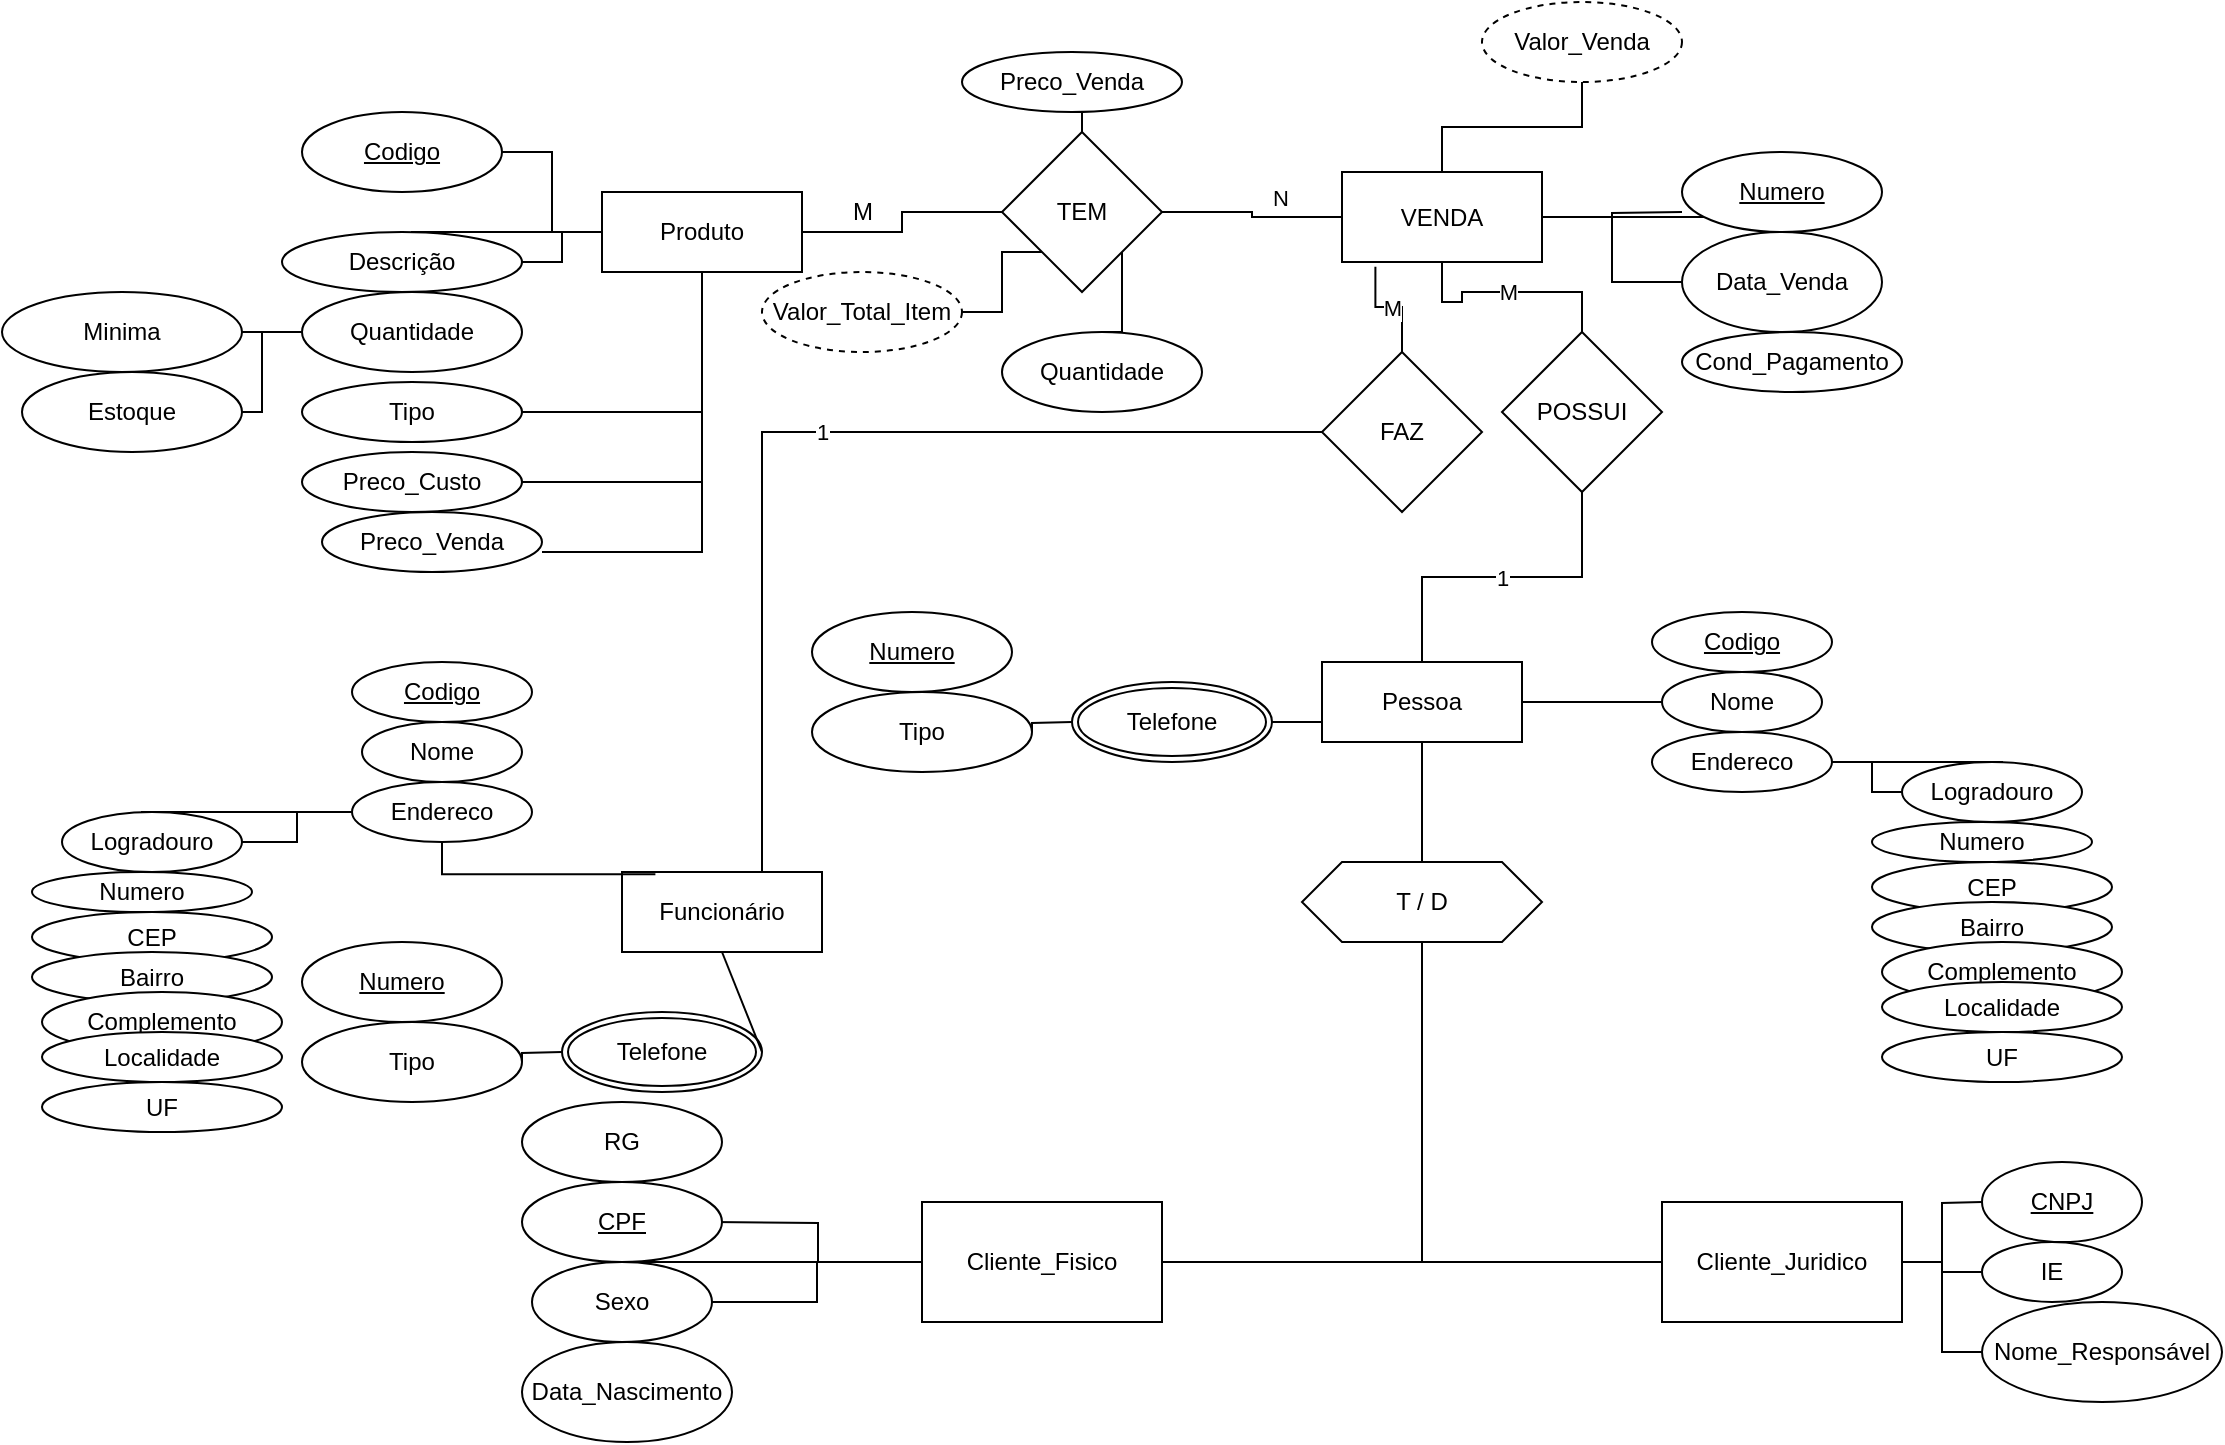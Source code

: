 <mxfile version="21.1.2" type="device">
  <diagram id="R2lEEEUBdFMjLlhIrx00" name="Page-1">
    <mxGraphModel dx="2524" dy="884" grid="1" gridSize="10" guides="1" tooltips="1" connect="1" arrows="1" fold="1" page="1" pageScale="1" pageWidth="850" pageHeight="1100" math="0" shadow="0" extFonts="Permanent Marker^https://fonts.googleapis.com/css?family=Permanent+Marker">
      <root>
        <mxCell id="0" />
        <mxCell id="1" parent="0" />
        <mxCell id="wqCdJsoowJ3V9zjdZBN9-13" value="" style="edgeStyle=orthogonalEdgeStyle;rounded=0;orthogonalLoop=1;jettySize=auto;html=1;endArrow=none;endFill=0;" parent="1" source="wqCdJsoowJ3V9zjdZBN9-6" target="wqCdJsoowJ3V9zjdZBN9-12" edge="1">
          <mxGeometry relative="1" as="geometry" />
        </mxCell>
        <mxCell id="wqCdJsoowJ3V9zjdZBN9-76" value="" style="edgeStyle=orthogonalEdgeStyle;rounded=0;orthogonalLoop=1;jettySize=auto;html=1;endArrow=none;endFill=0;" parent="1" source="wqCdJsoowJ3V9zjdZBN9-6" target="wqCdJsoowJ3V9zjdZBN9-75" edge="1">
          <mxGeometry relative="1" as="geometry" />
        </mxCell>
        <mxCell id="wqCdJsoowJ3V9zjdZBN9-137" value="1" style="edgeStyle=orthogonalEdgeStyle;rounded=0;orthogonalLoop=1;jettySize=auto;html=1;endArrow=none;endFill=0;" parent="1" source="wqCdJsoowJ3V9zjdZBN9-6" target="wqCdJsoowJ3V9zjdZBN9-136" edge="1">
          <mxGeometry relative="1" as="geometry" />
        </mxCell>
        <mxCell id="wqCdJsoowJ3V9zjdZBN9-6" value="Pessoa" style="whiteSpace=wrap;html=1;align=center;" parent="1" vertex="1">
          <mxGeometry x="350" y="350" width="100" height="40" as="geometry" />
        </mxCell>
        <mxCell id="wqCdJsoowJ3V9zjdZBN9-58" value="" style="edgeStyle=orthogonalEdgeStyle;rounded=0;orthogonalLoop=1;jettySize=auto;html=1;endArrow=none;endFill=0;" parent="1" source="wqCdJsoowJ3V9zjdZBN9-7" edge="1">
          <mxGeometry relative="1" as="geometry">
            <mxPoint x="45" y="630" as="targetPoint" />
          </mxGeometry>
        </mxCell>
        <mxCell id="wqCdJsoowJ3V9zjdZBN9-60" value="" style="edgeStyle=orthogonalEdgeStyle;rounded=0;orthogonalLoop=1;jettySize=auto;html=1;endArrow=none;endFill=0;" parent="1" source="wqCdJsoowJ3V9zjdZBN9-7" target="wqCdJsoowJ3V9zjdZBN9-59" edge="1">
          <mxGeometry relative="1" as="geometry" />
        </mxCell>
        <mxCell id="wqCdJsoowJ3V9zjdZBN9-62" value="" style="edgeStyle=orthogonalEdgeStyle;rounded=0;orthogonalLoop=1;jettySize=auto;html=1;endArrow=none;endFill=0;" parent="1" source="wqCdJsoowJ3V9zjdZBN9-7" target="wqCdJsoowJ3V9zjdZBN9-61" edge="1">
          <mxGeometry relative="1" as="geometry" />
        </mxCell>
        <mxCell id="wqCdJsoowJ3V9zjdZBN9-63" value="" style="edgeStyle=orthogonalEdgeStyle;rounded=0;orthogonalLoop=1;jettySize=auto;html=1;endArrow=none;endFill=0;" parent="1" source="wqCdJsoowJ3V9zjdZBN9-7" target="wqCdJsoowJ3V9zjdZBN9-61" edge="1">
          <mxGeometry relative="1" as="geometry" />
        </mxCell>
        <mxCell id="wqCdJsoowJ3V9zjdZBN9-65" value="" style="edgeStyle=orthogonalEdgeStyle;rounded=0;orthogonalLoop=1;jettySize=auto;html=1;endArrow=none;endFill=0;" parent="1" source="wqCdJsoowJ3V9zjdZBN9-7" target="wqCdJsoowJ3V9zjdZBN9-64" edge="1">
          <mxGeometry relative="1" as="geometry" />
        </mxCell>
        <mxCell id="wqCdJsoowJ3V9zjdZBN9-7" value="Cliente_Fisico" style="whiteSpace=wrap;html=1;" parent="1" vertex="1">
          <mxGeometry x="150" y="620" width="120" height="60" as="geometry" />
        </mxCell>
        <mxCell id="wqCdJsoowJ3V9zjdZBN9-68" value="" style="edgeStyle=orthogonalEdgeStyle;rounded=0;orthogonalLoop=1;jettySize=auto;html=1;endArrow=none;endFill=0;" parent="1" source="wqCdJsoowJ3V9zjdZBN9-9" edge="1">
          <mxGeometry relative="1" as="geometry">
            <mxPoint x="680" y="620" as="targetPoint" />
          </mxGeometry>
        </mxCell>
        <mxCell id="wqCdJsoowJ3V9zjdZBN9-70" value="" style="edgeStyle=orthogonalEdgeStyle;rounded=0;orthogonalLoop=1;jettySize=auto;html=1;endArrow=none;endFill=0;" parent="1" source="wqCdJsoowJ3V9zjdZBN9-9" target="wqCdJsoowJ3V9zjdZBN9-69" edge="1">
          <mxGeometry relative="1" as="geometry" />
        </mxCell>
        <mxCell id="wqCdJsoowJ3V9zjdZBN9-72" value="" style="edgeStyle=orthogonalEdgeStyle;rounded=0;orthogonalLoop=1;jettySize=auto;html=1;endArrow=none;endFill=0;" parent="1" source="wqCdJsoowJ3V9zjdZBN9-9" target="wqCdJsoowJ3V9zjdZBN9-71" edge="1">
          <mxGeometry relative="1" as="geometry" />
        </mxCell>
        <mxCell id="wqCdJsoowJ3V9zjdZBN9-9" value="Cliente_Juridico" style="whiteSpace=wrap;html=1;" parent="1" vertex="1">
          <mxGeometry x="520" y="620" width="120" height="60" as="geometry" />
        </mxCell>
        <mxCell id="wqCdJsoowJ3V9zjdZBN9-12" value="Nome" style="ellipse;whiteSpace=wrap;html=1;" parent="1" vertex="1">
          <mxGeometry x="520" y="355" width="80" height="30" as="geometry" />
        </mxCell>
        <mxCell id="wqCdJsoowJ3V9zjdZBN9-15" value="Codigo" style="ellipse;whiteSpace=wrap;html=1;align=center;fontStyle=4;" parent="1" vertex="1">
          <mxGeometry x="515" y="325" width="90" height="30" as="geometry" />
        </mxCell>
        <mxCell id="wqCdJsoowJ3V9zjdZBN9-17" value="" style="edgeStyle=orthogonalEdgeStyle;rounded=0;orthogonalLoop=1;jettySize=auto;html=1;endArrow=none;endFill=0;" parent="1" source="wqCdJsoowJ3V9zjdZBN9-14" target="wqCdJsoowJ3V9zjdZBN9-16" edge="1">
          <mxGeometry relative="1" as="geometry" />
        </mxCell>
        <mxCell id="wqCdJsoowJ3V9zjdZBN9-19" value="" style="edgeStyle=orthogonalEdgeStyle;rounded=0;orthogonalLoop=1;jettySize=auto;html=1;endArrow=none;endFill=0;" parent="1" source="wqCdJsoowJ3V9zjdZBN9-14" target="wqCdJsoowJ3V9zjdZBN9-18" edge="1">
          <mxGeometry relative="1" as="geometry" />
        </mxCell>
        <mxCell id="wqCdJsoowJ3V9zjdZBN9-21" value="" style="edgeStyle=orthogonalEdgeStyle;rounded=0;orthogonalLoop=1;jettySize=auto;html=1;endArrow=none;endFill=0;" parent="1" source="wqCdJsoowJ3V9zjdZBN9-14" target="wqCdJsoowJ3V9zjdZBN9-20" edge="1">
          <mxGeometry relative="1" as="geometry" />
        </mxCell>
        <mxCell id="wqCdJsoowJ3V9zjdZBN9-23" value="" style="edgeStyle=orthogonalEdgeStyle;rounded=0;orthogonalLoop=1;jettySize=auto;html=1;endArrow=none;endFill=0;" parent="1" source="wqCdJsoowJ3V9zjdZBN9-14" target="wqCdJsoowJ3V9zjdZBN9-22" edge="1">
          <mxGeometry relative="1" as="geometry" />
        </mxCell>
        <mxCell id="wqCdJsoowJ3V9zjdZBN9-25" value="" style="edgeStyle=orthogonalEdgeStyle;rounded=0;orthogonalLoop=1;jettySize=auto;html=1;endArrow=none;endFill=0;" parent="1" source="wqCdJsoowJ3V9zjdZBN9-14" target="wqCdJsoowJ3V9zjdZBN9-24" edge="1">
          <mxGeometry relative="1" as="geometry" />
        </mxCell>
        <mxCell id="wqCdJsoowJ3V9zjdZBN9-27" value="" style="edgeStyle=orthogonalEdgeStyle;rounded=0;orthogonalLoop=1;jettySize=auto;html=1;endArrow=none;endFill=0;" parent="1" source="wqCdJsoowJ3V9zjdZBN9-14" target="wqCdJsoowJ3V9zjdZBN9-26" edge="1">
          <mxGeometry relative="1" as="geometry" />
        </mxCell>
        <mxCell id="wqCdJsoowJ3V9zjdZBN9-29" value="" style="edgeStyle=orthogonalEdgeStyle;rounded=0;orthogonalLoop=1;jettySize=auto;html=1;endArrow=none;endFill=0;" parent="1" source="wqCdJsoowJ3V9zjdZBN9-14" target="wqCdJsoowJ3V9zjdZBN9-28" edge="1">
          <mxGeometry relative="1" as="geometry" />
        </mxCell>
        <mxCell id="wqCdJsoowJ3V9zjdZBN9-30" style="edgeStyle=orthogonalEdgeStyle;rounded=0;orthogonalLoop=1;jettySize=auto;html=1;exitX=0.5;exitY=0;exitDx=0;exitDy=0;endArrow=none;endFill=0;" parent="1" source="wqCdJsoowJ3V9zjdZBN9-14" edge="1">
          <mxGeometry relative="1" as="geometry">
            <mxPoint x="570" y="390" as="targetPoint" />
          </mxGeometry>
        </mxCell>
        <mxCell id="wqCdJsoowJ3V9zjdZBN9-14" value="Endereco" style="ellipse;whiteSpace=wrap;html=1;" parent="1" vertex="1">
          <mxGeometry x="515" y="385" width="90" height="30" as="geometry" />
        </mxCell>
        <mxCell id="wqCdJsoowJ3V9zjdZBN9-16" value="Logradouro" style="ellipse;whiteSpace=wrap;html=1;" parent="1" vertex="1">
          <mxGeometry x="640" y="400" width="90" height="30" as="geometry" />
        </mxCell>
        <mxCell id="wqCdJsoowJ3V9zjdZBN9-18" value="Numero" style="ellipse;whiteSpace=wrap;html=1;" parent="1" vertex="1">
          <mxGeometry x="625" y="430" width="110" height="20" as="geometry" />
        </mxCell>
        <mxCell id="wqCdJsoowJ3V9zjdZBN9-20" value="CEP" style="ellipse;whiteSpace=wrap;html=1;" parent="1" vertex="1">
          <mxGeometry x="625" y="450" width="120" height="25" as="geometry" />
        </mxCell>
        <mxCell id="wqCdJsoowJ3V9zjdZBN9-22" value="Bairro" style="ellipse;whiteSpace=wrap;html=1;" parent="1" vertex="1">
          <mxGeometry x="625" y="470" width="120" height="25" as="geometry" />
        </mxCell>
        <mxCell id="wqCdJsoowJ3V9zjdZBN9-24" value="Complemento" style="ellipse;whiteSpace=wrap;html=1;" parent="1" vertex="1">
          <mxGeometry x="630" y="490" width="120" height="30" as="geometry" />
        </mxCell>
        <mxCell id="wqCdJsoowJ3V9zjdZBN9-26" value="Localidade" style="ellipse;whiteSpace=wrap;html=1;" parent="1" vertex="1">
          <mxGeometry x="630" y="510" width="120" height="25" as="geometry" />
        </mxCell>
        <mxCell id="wqCdJsoowJ3V9zjdZBN9-28" value="UF" style="ellipse;whiteSpace=wrap;html=1;" parent="1" vertex="1">
          <mxGeometry x="630" y="535" width="120" height="25" as="geometry" />
        </mxCell>
        <mxCell id="wqCdJsoowJ3V9zjdZBN9-41" value="Telefone" style="ellipse;shape=doubleEllipse;margin=3;whiteSpace=wrap;html=1;align=center;" parent="1" vertex="1">
          <mxGeometry x="225" y="360" width="100" height="40" as="geometry" />
        </mxCell>
        <mxCell id="wqCdJsoowJ3V9zjdZBN9-47" value="" style="endArrow=none;html=1;rounded=0;entryX=0;entryY=0.75;entryDx=0;entryDy=0;exitX=1;exitY=0.5;exitDx=0;exitDy=0;" parent="1" source="wqCdJsoowJ3V9zjdZBN9-41" target="wqCdJsoowJ3V9zjdZBN9-6" edge="1">
          <mxGeometry relative="1" as="geometry">
            <mxPoint x="300" y="570" as="sourcePoint" />
            <mxPoint x="460" y="570" as="targetPoint" />
          </mxGeometry>
        </mxCell>
        <mxCell id="wqCdJsoowJ3V9zjdZBN9-48" value="" style="edgeStyle=orthogonalEdgeStyle;rounded=0;orthogonalLoop=1;jettySize=auto;html=1;endArrow=none;endFill=0;startArrow=none;" parent="1" source="wqCdJsoowJ3V9zjdZBN9-55" edge="1">
          <mxGeometry relative="1" as="geometry">
            <mxPoint x="225" y="380" as="sourcePoint" />
            <mxPoint x="150" y="375" as="targetPoint" />
          </mxGeometry>
        </mxCell>
        <mxCell id="wqCdJsoowJ3V9zjdZBN9-52" value="Tipo" style="ellipse;whiteSpace=wrap;html=1;" parent="1" vertex="1">
          <mxGeometry x="95" y="365" width="110" height="40" as="geometry" />
        </mxCell>
        <mxCell id="wqCdJsoowJ3V9zjdZBN9-54" value="" style="edgeStyle=orthogonalEdgeStyle;rounded=0;orthogonalLoop=1;jettySize=auto;html=1;endArrow=none;endFill=0;" parent="1" target="wqCdJsoowJ3V9zjdZBN9-52" edge="1">
          <mxGeometry relative="1" as="geometry">
            <mxPoint x="225" y="380" as="sourcePoint" />
            <mxPoint x="150" y="375" as="targetPoint" />
          </mxGeometry>
        </mxCell>
        <mxCell id="wqCdJsoowJ3V9zjdZBN9-56" value="" style="edgeStyle=orthogonalEdgeStyle;rounded=0;orthogonalLoop=1;jettySize=auto;html=1;endArrow=none;endFill=0;startArrow=none;" parent="1" source="wqCdJsoowJ3V9zjdZBN9-52" target="wqCdJsoowJ3V9zjdZBN9-55" edge="1">
          <mxGeometry relative="1" as="geometry">
            <mxPoint x="150" y="365" as="sourcePoint" />
            <mxPoint x="150" y="375" as="targetPoint" />
          </mxGeometry>
        </mxCell>
        <mxCell id="wqCdJsoowJ3V9zjdZBN9-55" value="Numero" style="ellipse;whiteSpace=wrap;html=1;align=center;fontStyle=4;" parent="1" vertex="1">
          <mxGeometry x="95" y="325" width="100" height="40" as="geometry" />
        </mxCell>
        <mxCell id="wqCdJsoowJ3V9zjdZBN9-59" value="Data_Nascimento" style="ellipse;whiteSpace=wrap;html=1;" parent="1" vertex="1">
          <mxGeometry x="-50" y="690" width="105" height="50" as="geometry" />
        </mxCell>
        <mxCell id="wqCdJsoowJ3V9zjdZBN9-61" value="RG" style="ellipse;whiteSpace=wrap;html=1;" parent="1" vertex="1">
          <mxGeometry x="-50" y="570" width="100" height="40" as="geometry" />
        </mxCell>
        <mxCell id="wqCdJsoowJ3V9zjdZBN9-64" value="Sexo" style="ellipse;whiteSpace=wrap;html=1;" parent="1" vertex="1">
          <mxGeometry x="-45" y="650" width="90" height="40" as="geometry" />
        </mxCell>
        <mxCell id="wqCdJsoowJ3V9zjdZBN9-66" value="CPF" style="ellipse;whiteSpace=wrap;html=1;align=center;fontStyle=4;" parent="1" vertex="1">
          <mxGeometry x="-50" y="610" width="100" height="40" as="geometry" />
        </mxCell>
        <mxCell id="wqCdJsoowJ3V9zjdZBN9-69" value="IE" style="ellipse;whiteSpace=wrap;html=1;" parent="1" vertex="1">
          <mxGeometry x="680" y="640" width="70" height="30" as="geometry" />
        </mxCell>
        <mxCell id="wqCdJsoowJ3V9zjdZBN9-71" value="Nome_Responsável" style="ellipse;whiteSpace=wrap;html=1;" parent="1" vertex="1">
          <mxGeometry x="680" y="670" width="120" height="50" as="geometry" />
        </mxCell>
        <mxCell id="wqCdJsoowJ3V9zjdZBN9-74" value="CNPJ" style="ellipse;whiteSpace=wrap;html=1;align=center;fontStyle=4;" parent="1" vertex="1">
          <mxGeometry x="680" y="600" width="80" height="40" as="geometry" />
        </mxCell>
        <mxCell id="wqCdJsoowJ3V9zjdZBN9-75" value="T / D" style="shape=hexagon;perimeter=hexagonPerimeter2;whiteSpace=wrap;html=1;fixedSize=1;" parent="1" vertex="1">
          <mxGeometry x="340" y="450" width="120" height="40" as="geometry" />
        </mxCell>
        <mxCell id="wqCdJsoowJ3V9zjdZBN9-77" value="" style="edgeStyle=orthogonalEdgeStyle;rounded=0;orthogonalLoop=1;jettySize=auto;html=1;endArrow=none;endFill=0;entryX=0.5;entryY=1;entryDx=0;entryDy=0;exitX=1;exitY=0.5;exitDx=0;exitDy=0;" parent="1" source="wqCdJsoowJ3V9zjdZBN9-7" target="wqCdJsoowJ3V9zjdZBN9-75" edge="1">
          <mxGeometry relative="1" as="geometry">
            <mxPoint x="410" y="400" as="sourcePoint" />
            <mxPoint x="410" y="460" as="targetPoint" />
          </mxGeometry>
        </mxCell>
        <mxCell id="wqCdJsoowJ3V9zjdZBN9-78" value="" style="edgeStyle=orthogonalEdgeStyle;rounded=0;orthogonalLoop=1;jettySize=auto;html=1;endArrow=none;endFill=0;entryX=0;entryY=0.5;entryDx=0;entryDy=0;exitX=0.5;exitY=1;exitDx=0;exitDy=0;" parent="1" source="wqCdJsoowJ3V9zjdZBN9-75" target="wqCdJsoowJ3V9zjdZBN9-9" edge="1">
          <mxGeometry relative="1" as="geometry">
            <mxPoint x="420" y="410" as="sourcePoint" />
            <mxPoint x="420" y="470" as="targetPoint" />
          </mxGeometry>
        </mxCell>
        <mxCell id="wqCdJsoowJ3V9zjdZBN9-81" value="" style="edgeStyle=orthogonalEdgeStyle;rounded=0;orthogonalLoop=1;jettySize=auto;html=1;endArrow=none;endFill=0;" parent="1" source="wqCdJsoowJ3V9zjdZBN9-79" edge="1">
          <mxGeometry relative="1" as="geometry">
            <mxPoint x="530" y="125" as="targetPoint" />
          </mxGeometry>
        </mxCell>
        <mxCell id="wqCdJsoowJ3V9zjdZBN9-83" value="" style="edgeStyle=orthogonalEdgeStyle;rounded=0;orthogonalLoop=1;jettySize=auto;html=1;endArrow=none;endFill=0;" parent="1" source="wqCdJsoowJ3V9zjdZBN9-79" target="wqCdJsoowJ3V9zjdZBN9-82" edge="1">
          <mxGeometry relative="1" as="geometry" />
        </mxCell>
        <mxCell id="wqCdJsoowJ3V9zjdZBN9-86" value="" style="edgeStyle=orthogonalEdgeStyle;rounded=0;orthogonalLoop=1;jettySize=auto;html=1;endArrow=none;endFill=0;" parent="1" source="wqCdJsoowJ3V9zjdZBN9-79" target="wqCdJsoowJ3V9zjdZBN9-85" edge="1">
          <mxGeometry relative="1" as="geometry" />
        </mxCell>
        <mxCell id="wqCdJsoowJ3V9zjdZBN9-104" value="N&lt;br&gt;" style="edgeStyle=orthogonalEdgeStyle;rounded=0;orthogonalLoop=1;jettySize=auto;html=1;endArrow=none;endFill=0;" parent="1" source="wqCdJsoowJ3V9zjdZBN9-79" target="wqCdJsoowJ3V9zjdZBN9-103" edge="1">
          <mxGeometry x="-0.333" y="-10" relative="1" as="geometry">
            <mxPoint as="offset" />
          </mxGeometry>
        </mxCell>
        <mxCell id="wqCdJsoowJ3V9zjdZBN9-79" value="VENDA" style="whiteSpace=wrap;html=1;align=center;" parent="1" vertex="1">
          <mxGeometry x="360" y="105" width="100" height="45" as="geometry" />
        </mxCell>
        <mxCell id="wqCdJsoowJ3V9zjdZBN9-82" value="Data_Venda" style="ellipse;whiteSpace=wrap;html=1;" parent="1" vertex="1">
          <mxGeometry x="530" y="135" width="100" height="50" as="geometry" />
        </mxCell>
        <mxCell id="wqCdJsoowJ3V9zjdZBN9-84" value="Numero" style="ellipse;whiteSpace=wrap;html=1;align=center;fontStyle=4;" parent="1" vertex="1">
          <mxGeometry x="530" y="95" width="100" height="40" as="geometry" />
        </mxCell>
        <mxCell id="wqCdJsoowJ3V9zjdZBN9-85" value="Cond_Pagamento" style="ellipse;whiteSpace=wrap;html=1;" parent="1" vertex="1">
          <mxGeometry x="530" y="185" width="110" height="30" as="geometry" />
        </mxCell>
        <mxCell id="wqCdJsoowJ3V9zjdZBN9-102" value="" style="edgeStyle=orthogonalEdgeStyle;rounded=0;orthogonalLoop=1;jettySize=auto;html=1;endArrow=none;endFill=0;exitX=1;exitY=1;exitDx=0;exitDy=0;" parent="1" source="wqCdJsoowJ3V9zjdZBN9-103" target="wqCdJsoowJ3V9zjdZBN9-101" edge="1">
          <mxGeometry relative="1" as="geometry" />
        </mxCell>
        <mxCell id="wqCdJsoowJ3V9zjdZBN9-97" value="" style="edgeStyle=orthogonalEdgeStyle;rounded=0;orthogonalLoop=1;jettySize=auto;html=1;endArrow=none;endFill=0;" parent="1" source="wqCdJsoowJ3V9zjdZBN9-95" target="wqCdJsoowJ3V9zjdZBN9-98" edge="1">
          <mxGeometry relative="1" as="geometry">
            <mxPoint x="280" y="125" as="targetPoint" />
          </mxGeometry>
        </mxCell>
        <mxCell id="wqCdJsoowJ3V9zjdZBN9-100" value="" style="edgeStyle=orthogonalEdgeStyle;rounded=0;orthogonalLoop=1;jettySize=auto;html=1;endArrow=none;endFill=0;" parent="1" source="wqCdJsoowJ3V9zjdZBN9-95" target="wqCdJsoowJ3V9zjdZBN9-99" edge="1">
          <mxGeometry relative="1" as="geometry" />
        </mxCell>
        <mxCell id="wqCdJsoowJ3V9zjdZBN9-108" value="" style="edgeStyle=orthogonalEdgeStyle;rounded=0;orthogonalLoop=1;jettySize=auto;html=1;endArrow=none;endFill=0;" parent="1" source="wqCdJsoowJ3V9zjdZBN9-95" target="wqCdJsoowJ3V9zjdZBN9-107" edge="1">
          <mxGeometry relative="1" as="geometry" />
        </mxCell>
        <mxCell id="wqCdJsoowJ3V9zjdZBN9-114" value="" style="edgeStyle=orthogonalEdgeStyle;rounded=0;orthogonalLoop=1;jettySize=auto;html=1;endArrow=none;endFill=0;" parent="1" source="wqCdJsoowJ3V9zjdZBN9-95" target="wqCdJsoowJ3V9zjdZBN9-113" edge="1">
          <mxGeometry relative="1" as="geometry">
            <Array as="points">
              <mxPoint x="40" y="225" />
              <mxPoint x="-65" y="225" />
            </Array>
          </mxGeometry>
        </mxCell>
        <mxCell id="wqCdJsoowJ3V9zjdZBN9-95" value="Produto" style="whiteSpace=wrap;html=1;align=center;" parent="1" vertex="1">
          <mxGeometry x="-10" y="115" width="100" height="40" as="geometry" />
        </mxCell>
        <mxCell id="wqCdJsoowJ3V9zjdZBN9-98" value="Codigo" style="ellipse;whiteSpace=wrap;html=1;align=center;fontStyle=4;" parent="1" vertex="1">
          <mxGeometry x="-160" y="75" width="100" height="40" as="geometry" />
        </mxCell>
        <mxCell id="wqCdJsoowJ3V9zjdZBN9-99" value="Descrição" style="ellipse;whiteSpace=wrap;html=1;" parent="1" vertex="1">
          <mxGeometry x="-170" y="135" width="120" height="30" as="geometry" />
        </mxCell>
        <mxCell id="wqCdJsoowJ3V9zjdZBN9-101" value="Quantidade" style="ellipse;whiteSpace=wrap;html=1;" parent="1" vertex="1">
          <mxGeometry x="190" y="185" width="100" height="40" as="geometry" />
        </mxCell>
        <mxCell id="wqCdJsoowJ3V9zjdZBN9-105" value="" style="edgeStyle=orthogonalEdgeStyle;rounded=0;orthogonalLoop=1;jettySize=auto;html=1;endArrow=none;endFill=0;" parent="1" source="wqCdJsoowJ3V9zjdZBN9-103" target="wqCdJsoowJ3V9zjdZBN9-95" edge="1">
          <mxGeometry relative="1" as="geometry" />
        </mxCell>
        <mxCell id="wqCdJsoowJ3V9zjdZBN9-124" value="" style="edgeStyle=orthogonalEdgeStyle;rounded=0;orthogonalLoop=1;jettySize=auto;html=1;endArrow=none;endFill=0;" parent="1" source="wqCdJsoowJ3V9zjdZBN9-103" target="wqCdJsoowJ3V9zjdZBN9-123" edge="1">
          <mxGeometry relative="1" as="geometry" />
        </mxCell>
        <mxCell id="wqCdJsoowJ3V9zjdZBN9-103" value="TEM" style="rhombus;whiteSpace=wrap;html=1;" parent="1" vertex="1">
          <mxGeometry x="190" y="85" width="80" height="80" as="geometry" />
        </mxCell>
        <mxCell id="wqCdJsoowJ3V9zjdZBN9-106" value="M" style="text;html=1;align=center;verticalAlign=middle;resizable=0;points=[];autosize=1;strokeColor=none;fillColor=none;" parent="1" vertex="1">
          <mxGeometry x="105" y="110" width="30" height="30" as="geometry" />
        </mxCell>
        <mxCell id="wqCdJsoowJ3V9zjdZBN9-110" value="" style="edgeStyle=orthogonalEdgeStyle;rounded=0;orthogonalLoop=1;jettySize=auto;html=1;endArrow=none;endFill=0;" parent="1" source="wqCdJsoowJ3V9zjdZBN9-107" target="wqCdJsoowJ3V9zjdZBN9-109" edge="1">
          <mxGeometry relative="1" as="geometry" />
        </mxCell>
        <mxCell id="wqCdJsoowJ3V9zjdZBN9-112" value="" style="edgeStyle=orthogonalEdgeStyle;rounded=0;orthogonalLoop=1;jettySize=auto;html=1;endArrow=none;endFill=0;" parent="1" source="wqCdJsoowJ3V9zjdZBN9-107" target="wqCdJsoowJ3V9zjdZBN9-111" edge="1">
          <mxGeometry relative="1" as="geometry" />
        </mxCell>
        <mxCell id="wqCdJsoowJ3V9zjdZBN9-107" value="Quantidade" style="ellipse;whiteSpace=wrap;html=1;" parent="1" vertex="1">
          <mxGeometry x="-160" y="165" width="110" height="40" as="geometry" />
        </mxCell>
        <mxCell id="wqCdJsoowJ3V9zjdZBN9-109" value="Minima" style="ellipse;whiteSpace=wrap;html=1;" parent="1" vertex="1">
          <mxGeometry x="-310" y="165" width="120" height="40" as="geometry" />
        </mxCell>
        <mxCell id="wqCdJsoowJ3V9zjdZBN9-111" value="Estoque" style="ellipse;whiteSpace=wrap;html=1;" parent="1" vertex="1">
          <mxGeometry x="-300" y="205" width="110" height="40" as="geometry" />
        </mxCell>
        <mxCell id="wqCdJsoowJ3V9zjdZBN9-113" value="Tipo" style="ellipse;whiteSpace=wrap;html=1;" parent="1" vertex="1">
          <mxGeometry x="-160" y="210" width="110" height="30" as="geometry" />
        </mxCell>
        <mxCell id="wqCdJsoowJ3V9zjdZBN9-119" value="" style="edgeStyle=orthogonalEdgeStyle;rounded=0;orthogonalLoop=1;jettySize=auto;html=1;endArrow=none;endFill=0;" parent="1" source="wqCdJsoowJ3V9zjdZBN9-117" target="wqCdJsoowJ3V9zjdZBN9-95" edge="1">
          <mxGeometry relative="1" as="geometry" />
        </mxCell>
        <mxCell id="wqCdJsoowJ3V9zjdZBN9-117" value="Preco_Custo" style="ellipse;whiteSpace=wrap;html=1;" parent="1" vertex="1">
          <mxGeometry x="-160" y="245" width="110" height="30" as="geometry" />
        </mxCell>
        <mxCell id="wqCdJsoowJ3V9zjdZBN9-118" value="Preco_Venda" style="ellipse;whiteSpace=wrap;html=1;" parent="1" vertex="1">
          <mxGeometry x="-150" y="275" width="110" height="30" as="geometry" />
        </mxCell>
        <mxCell id="wqCdJsoowJ3V9zjdZBN9-120" value="" style="edgeStyle=orthogonalEdgeStyle;rounded=0;orthogonalLoop=1;jettySize=auto;html=1;endArrow=none;endFill=0;entryX=0.5;entryY=1;entryDx=0;entryDy=0;" parent="1" target="wqCdJsoowJ3V9zjdZBN9-95" edge="1">
          <mxGeometry relative="1" as="geometry">
            <mxPoint x="-40" y="295" as="sourcePoint" />
            <mxPoint x="50" y="165" as="targetPoint" />
            <Array as="points">
              <mxPoint x="40" y="295" />
            </Array>
          </mxGeometry>
        </mxCell>
        <mxCell id="wqCdJsoowJ3V9zjdZBN9-123" value="Preco_Venda" style="ellipse;whiteSpace=wrap;html=1;" parent="1" vertex="1">
          <mxGeometry x="170" y="45" width="110" height="30" as="geometry" />
        </mxCell>
        <mxCell id="wqCdJsoowJ3V9zjdZBN9-131" value="" style="edgeStyle=orthogonalEdgeStyle;rounded=0;orthogonalLoop=1;jettySize=auto;html=1;endArrow=none;endFill=0;entryX=0;entryY=1;entryDx=0;entryDy=0;" parent="1" source="wqCdJsoowJ3V9zjdZBN9-129" target="wqCdJsoowJ3V9zjdZBN9-103" edge="1">
          <mxGeometry relative="1" as="geometry" />
        </mxCell>
        <mxCell id="wqCdJsoowJ3V9zjdZBN9-129" value="Valor_Total_Item" style="ellipse;whiteSpace=wrap;html=1;align=center;dashed=1;" parent="1" vertex="1">
          <mxGeometry x="70" y="155" width="100" height="40" as="geometry" />
        </mxCell>
        <mxCell id="wqCdJsoowJ3V9zjdZBN9-134" value="" style="edgeStyle=orthogonalEdgeStyle;rounded=0;orthogonalLoop=1;jettySize=auto;html=1;endArrow=none;endFill=0;" parent="1" source="wqCdJsoowJ3V9zjdZBN9-133" target="wqCdJsoowJ3V9zjdZBN9-79" edge="1">
          <mxGeometry relative="1" as="geometry" />
        </mxCell>
        <mxCell id="wqCdJsoowJ3V9zjdZBN9-133" value="Valor_Venda" style="ellipse;whiteSpace=wrap;html=1;align=center;dashed=1;" parent="1" vertex="1">
          <mxGeometry x="430" y="20" width="100" height="40" as="geometry" />
        </mxCell>
        <mxCell id="wqCdJsoowJ3V9zjdZBN9-138" value="M" style="edgeStyle=orthogonalEdgeStyle;rounded=0;orthogonalLoop=1;jettySize=auto;html=1;endArrow=none;endFill=0;" parent="1" source="wqCdJsoowJ3V9zjdZBN9-136" target="wqCdJsoowJ3V9zjdZBN9-79" edge="1">
          <mxGeometry relative="1" as="geometry" />
        </mxCell>
        <mxCell id="wqCdJsoowJ3V9zjdZBN9-136" value="POSSUI" style="rhombus;whiteSpace=wrap;html=1;" parent="1" vertex="1">
          <mxGeometry x="440" y="185" width="80" height="80" as="geometry" />
        </mxCell>
        <mxCell id="wqCdJsoowJ3V9zjdZBN9-141" value="1" style="edgeStyle=orthogonalEdgeStyle;rounded=0;orthogonalLoop=1;jettySize=auto;html=1;endArrow=none;endFill=0;" parent="1" source="wqCdJsoowJ3V9zjdZBN9-139" target="wqCdJsoowJ3V9zjdZBN9-140" edge="1">
          <mxGeometry relative="1" as="geometry">
            <Array as="points">
              <mxPoint x="70" y="235" />
            </Array>
          </mxGeometry>
        </mxCell>
        <mxCell id="wqCdJsoowJ3V9zjdZBN9-139" value="Funcionário" style="whiteSpace=wrap;html=1;align=center;" parent="1" vertex="1">
          <mxGeometry y="455" width="100" height="40" as="geometry" />
        </mxCell>
        <mxCell id="wqCdJsoowJ3V9zjdZBN9-142" value="M" style="edgeStyle=orthogonalEdgeStyle;rounded=0;orthogonalLoop=1;jettySize=auto;html=1;endArrow=none;endFill=0;entryX=0.167;entryY=1.052;entryDx=0;entryDy=0;entryPerimeter=0;" parent="1" source="wqCdJsoowJ3V9zjdZBN9-140" target="wqCdJsoowJ3V9zjdZBN9-79" edge="1">
          <mxGeometry relative="1" as="geometry" />
        </mxCell>
        <mxCell id="wqCdJsoowJ3V9zjdZBN9-140" value="FAZ" style="rhombus;whiteSpace=wrap;html=1;" parent="1" vertex="1">
          <mxGeometry x="350" y="195" width="80" height="80" as="geometry" />
        </mxCell>
        <mxCell id="wqCdJsoowJ3V9zjdZBN9-143" value="Telefone" style="ellipse;shape=doubleEllipse;margin=3;whiteSpace=wrap;html=1;align=center;" parent="1" vertex="1">
          <mxGeometry x="-30" y="525" width="100" height="40" as="geometry" />
        </mxCell>
        <mxCell id="wqCdJsoowJ3V9zjdZBN9-144" value="" style="endArrow=none;html=1;rounded=0;entryX=0.5;entryY=1;entryDx=0;entryDy=0;exitX=1;exitY=0.5;exitDx=0;exitDy=0;" parent="1" source="wqCdJsoowJ3V9zjdZBN9-143" target="wqCdJsoowJ3V9zjdZBN9-139" edge="1">
          <mxGeometry relative="1" as="geometry">
            <mxPoint x="5" y="715" as="sourcePoint" />
            <mxPoint x="55.0" y="525" as="targetPoint" />
          </mxGeometry>
        </mxCell>
        <mxCell id="wqCdJsoowJ3V9zjdZBN9-145" value="" style="edgeStyle=orthogonalEdgeStyle;rounded=0;orthogonalLoop=1;jettySize=auto;html=1;endArrow=none;endFill=0;startArrow=none;" parent="1" source="wqCdJsoowJ3V9zjdZBN9-149" edge="1">
          <mxGeometry relative="1" as="geometry">
            <mxPoint x="-30" y="545" as="sourcePoint" />
            <mxPoint x="-105" y="540" as="targetPoint" />
          </mxGeometry>
        </mxCell>
        <mxCell id="wqCdJsoowJ3V9zjdZBN9-146" value="Tipo" style="ellipse;whiteSpace=wrap;html=1;" parent="1" vertex="1">
          <mxGeometry x="-160" y="530" width="110" height="40" as="geometry" />
        </mxCell>
        <mxCell id="wqCdJsoowJ3V9zjdZBN9-147" value="" style="edgeStyle=orthogonalEdgeStyle;rounded=0;orthogonalLoop=1;jettySize=auto;html=1;endArrow=none;endFill=0;" parent="1" target="wqCdJsoowJ3V9zjdZBN9-146" edge="1">
          <mxGeometry relative="1" as="geometry">
            <mxPoint x="-30" y="545" as="sourcePoint" />
            <mxPoint x="-105" y="540" as="targetPoint" />
          </mxGeometry>
        </mxCell>
        <mxCell id="wqCdJsoowJ3V9zjdZBN9-148" value="" style="edgeStyle=orthogonalEdgeStyle;rounded=0;orthogonalLoop=1;jettySize=auto;html=1;endArrow=none;endFill=0;startArrow=none;" parent="1" source="wqCdJsoowJ3V9zjdZBN9-146" target="wqCdJsoowJ3V9zjdZBN9-149" edge="1">
          <mxGeometry relative="1" as="geometry">
            <mxPoint x="-105" y="530" as="sourcePoint" />
            <mxPoint x="-105" y="540" as="targetPoint" />
          </mxGeometry>
        </mxCell>
        <mxCell id="wqCdJsoowJ3V9zjdZBN9-149" value="Numero" style="ellipse;whiteSpace=wrap;html=1;align=center;fontStyle=4;" parent="1" vertex="1">
          <mxGeometry x="-160" y="490" width="100" height="40" as="geometry" />
        </mxCell>
        <mxCell id="wqCdJsoowJ3V9zjdZBN9-150" value="" style="edgeStyle=orthogonalEdgeStyle;rounded=0;orthogonalLoop=1;jettySize=auto;html=1;endArrow=none;endFill=0;exitX=0.167;exitY=0.028;exitDx=0;exitDy=0;exitPerimeter=0;" parent="1" source="wqCdJsoowJ3V9zjdZBN9-139" target="wqCdJsoowJ3V9zjdZBN9-151" edge="1">
          <mxGeometry relative="1" as="geometry">
            <mxPoint x="-200.0" y="395" as="sourcePoint" />
          </mxGeometry>
        </mxCell>
        <mxCell id="wqCdJsoowJ3V9zjdZBN9-151" value="Nome" style="ellipse;whiteSpace=wrap;html=1;" parent="1" vertex="1">
          <mxGeometry x="-130" y="380" width="80" height="30" as="geometry" />
        </mxCell>
        <mxCell id="wqCdJsoowJ3V9zjdZBN9-152" value="Codigo" style="ellipse;whiteSpace=wrap;html=1;align=center;fontStyle=4;" parent="1" vertex="1">
          <mxGeometry x="-135" y="350" width="90" height="30" as="geometry" />
        </mxCell>
        <mxCell id="wqCdJsoowJ3V9zjdZBN9-153" value="" style="edgeStyle=orthogonalEdgeStyle;rounded=0;orthogonalLoop=1;jettySize=auto;html=1;endArrow=none;endFill=0;" parent="1" source="wqCdJsoowJ3V9zjdZBN9-161" target="wqCdJsoowJ3V9zjdZBN9-162" edge="1">
          <mxGeometry relative="1" as="geometry" />
        </mxCell>
        <mxCell id="wqCdJsoowJ3V9zjdZBN9-154" value="" style="edgeStyle=orthogonalEdgeStyle;rounded=0;orthogonalLoop=1;jettySize=auto;html=1;endArrow=none;endFill=0;" parent="1" source="wqCdJsoowJ3V9zjdZBN9-161" target="wqCdJsoowJ3V9zjdZBN9-163" edge="1">
          <mxGeometry relative="1" as="geometry" />
        </mxCell>
        <mxCell id="wqCdJsoowJ3V9zjdZBN9-155" value="" style="edgeStyle=orthogonalEdgeStyle;rounded=0;orthogonalLoop=1;jettySize=auto;html=1;endArrow=none;endFill=0;" parent="1" source="wqCdJsoowJ3V9zjdZBN9-161" target="wqCdJsoowJ3V9zjdZBN9-164" edge="1">
          <mxGeometry relative="1" as="geometry" />
        </mxCell>
        <mxCell id="wqCdJsoowJ3V9zjdZBN9-156" value="" style="edgeStyle=orthogonalEdgeStyle;rounded=0;orthogonalLoop=1;jettySize=auto;html=1;endArrow=none;endFill=0;" parent="1" source="wqCdJsoowJ3V9zjdZBN9-161" target="wqCdJsoowJ3V9zjdZBN9-165" edge="1">
          <mxGeometry relative="1" as="geometry" />
        </mxCell>
        <mxCell id="wqCdJsoowJ3V9zjdZBN9-157" value="" style="edgeStyle=orthogonalEdgeStyle;rounded=0;orthogonalLoop=1;jettySize=auto;html=1;endArrow=none;endFill=0;" parent="1" source="wqCdJsoowJ3V9zjdZBN9-161" target="wqCdJsoowJ3V9zjdZBN9-166" edge="1">
          <mxGeometry relative="1" as="geometry" />
        </mxCell>
        <mxCell id="wqCdJsoowJ3V9zjdZBN9-158" value="" style="edgeStyle=orthogonalEdgeStyle;rounded=0;orthogonalLoop=1;jettySize=auto;html=1;endArrow=none;endFill=0;" parent="1" source="wqCdJsoowJ3V9zjdZBN9-161" target="wqCdJsoowJ3V9zjdZBN9-167" edge="1">
          <mxGeometry relative="1" as="geometry" />
        </mxCell>
        <mxCell id="wqCdJsoowJ3V9zjdZBN9-159" value="" style="edgeStyle=orthogonalEdgeStyle;rounded=0;orthogonalLoop=1;jettySize=auto;html=1;endArrow=none;endFill=0;" parent="1" source="wqCdJsoowJ3V9zjdZBN9-161" target="wqCdJsoowJ3V9zjdZBN9-168" edge="1">
          <mxGeometry relative="1" as="geometry" />
        </mxCell>
        <mxCell id="wqCdJsoowJ3V9zjdZBN9-160" style="edgeStyle=orthogonalEdgeStyle;rounded=0;orthogonalLoop=1;jettySize=auto;html=1;exitX=0.5;exitY=0;exitDx=0;exitDy=0;endArrow=none;endFill=0;" parent="1" source="wqCdJsoowJ3V9zjdZBN9-161" edge="1">
          <mxGeometry relative="1" as="geometry">
            <mxPoint x="-80" y="415.0" as="targetPoint" />
          </mxGeometry>
        </mxCell>
        <mxCell id="wqCdJsoowJ3V9zjdZBN9-161" value="Endereco" style="ellipse;whiteSpace=wrap;html=1;" parent="1" vertex="1">
          <mxGeometry x="-135" y="410" width="90" height="30" as="geometry" />
        </mxCell>
        <mxCell id="wqCdJsoowJ3V9zjdZBN9-162" value="Logradouro" style="ellipse;whiteSpace=wrap;html=1;" parent="1" vertex="1">
          <mxGeometry x="-280" y="425" width="90" height="30" as="geometry" />
        </mxCell>
        <mxCell id="wqCdJsoowJ3V9zjdZBN9-163" value="Numero" style="ellipse;whiteSpace=wrap;html=1;" parent="1" vertex="1">
          <mxGeometry x="-295" y="455" width="110" height="20" as="geometry" />
        </mxCell>
        <mxCell id="wqCdJsoowJ3V9zjdZBN9-164" value="CEP" style="ellipse;whiteSpace=wrap;html=1;" parent="1" vertex="1">
          <mxGeometry x="-295" y="475" width="120" height="25" as="geometry" />
        </mxCell>
        <mxCell id="wqCdJsoowJ3V9zjdZBN9-165" value="Bairro" style="ellipse;whiteSpace=wrap;html=1;" parent="1" vertex="1">
          <mxGeometry x="-295" y="495" width="120" height="25" as="geometry" />
        </mxCell>
        <mxCell id="wqCdJsoowJ3V9zjdZBN9-166" value="Complemento" style="ellipse;whiteSpace=wrap;html=1;" parent="1" vertex="1">
          <mxGeometry x="-290" y="515" width="120" height="30" as="geometry" />
        </mxCell>
        <mxCell id="wqCdJsoowJ3V9zjdZBN9-167" value="Localidade" style="ellipse;whiteSpace=wrap;html=1;" parent="1" vertex="1">
          <mxGeometry x="-290" y="535" width="120" height="25" as="geometry" />
        </mxCell>
        <mxCell id="wqCdJsoowJ3V9zjdZBN9-168" value="UF" style="ellipse;whiteSpace=wrap;html=1;" parent="1" vertex="1">
          <mxGeometry x="-290" y="560" width="120" height="25" as="geometry" />
        </mxCell>
      </root>
    </mxGraphModel>
  </diagram>
</mxfile>
